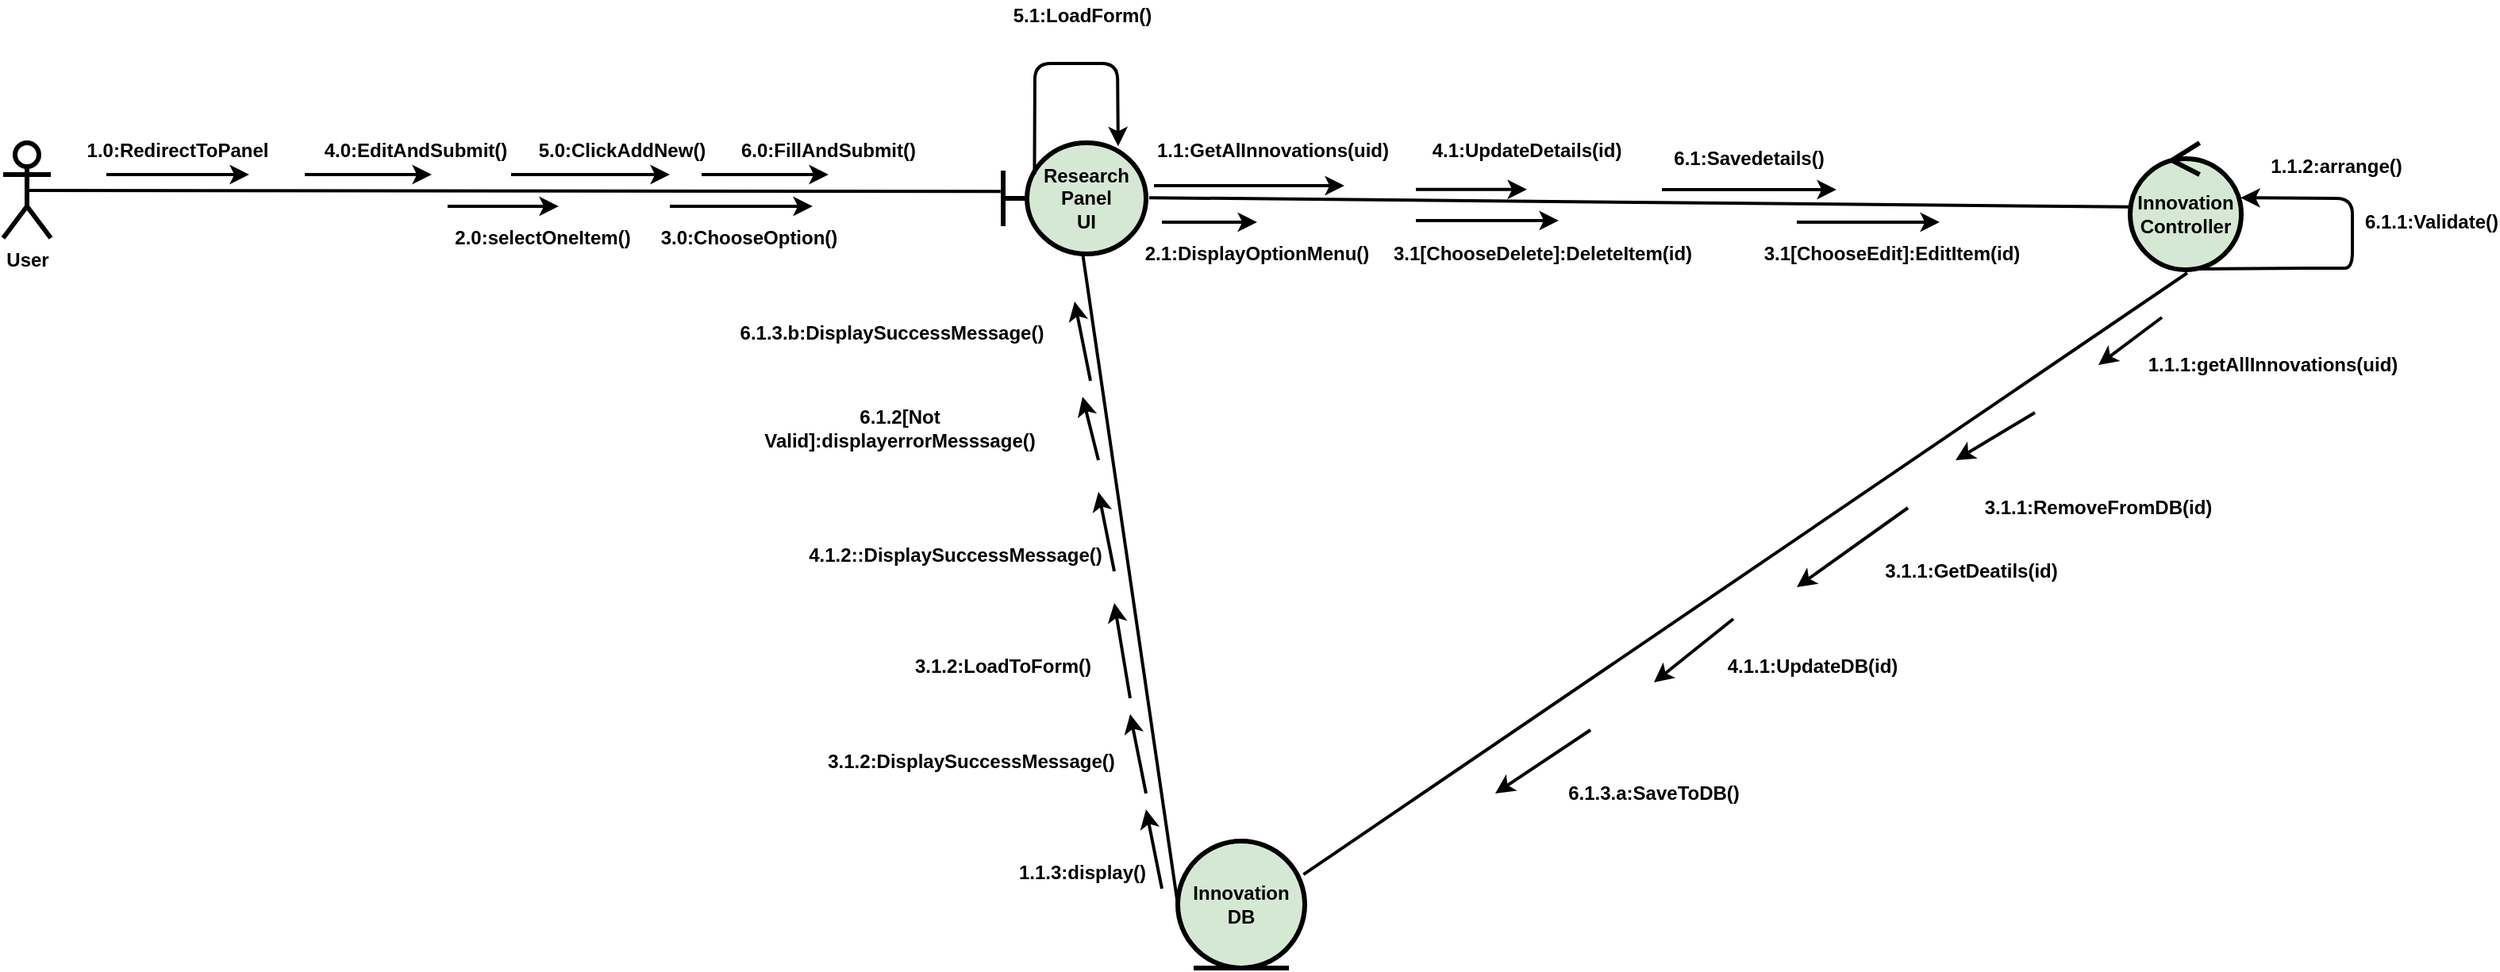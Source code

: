 <mxfile version="14.6.1" type="device"><diagram id="0W9R8FeTO6VWPp34hj9t" name="Page-1"><mxGraphModel dx="1888" dy="1648" grid="1" gridSize="10" guides="1" tooltips="1" connect="1" arrows="1" fold="1" page="1" pageScale="1" pageWidth="850" pageHeight="1100" math="0" shadow="0"><root><mxCell id="0"/><mxCell id="1" parent="0"/><mxCell id="z0TpB5PVw4vDZH0iHn2b-1" value="&lt;b&gt;Research&lt;br&gt;Panel&lt;br&gt;UI&lt;/b&gt;" style="shape=umlBoundary;whiteSpace=wrap;html=1;strokeWidth=3;fillColor=#d5e8d4;" parent="1" vertex="1"><mxGeometry x="330" y="70" width="90" height="70" as="geometry"/></mxCell><mxCell id="z0TpB5PVw4vDZH0iHn2b-2" value="&lt;b&gt;User&lt;/b&gt;" style="shape=umlActor;verticalLabelPosition=bottom;verticalAlign=top;html=1;strokeWidth=3;" parent="1" vertex="1"><mxGeometry x="-300" y="70" width="30" height="60" as="geometry"/></mxCell><mxCell id="z0TpB5PVw4vDZH0iHn2b-3" value="" style="endArrow=none;html=1;exitX=0.5;exitY=0.5;exitDx=0;exitDy=0;exitPerimeter=0;entryX=-0.018;entryY=0.437;entryDx=0;entryDy=0;entryPerimeter=0;strokeWidth=2;" parent="1" source="z0TpB5PVw4vDZH0iHn2b-2" target="z0TpB5PVw4vDZH0iHn2b-1" edge="1"><mxGeometry width="50" height="50" relative="1" as="geometry"><mxPoint x="130" y="120" as="sourcePoint"/><mxPoint x="180" y="70" as="targetPoint"/></mxGeometry></mxCell><mxCell id="z0TpB5PVw4vDZH0iHn2b-4" value="" style="endArrow=classic;html=1;strokeWidth=2;" parent="1" edge="1"><mxGeometry width="50" height="50" relative="1" as="geometry"><mxPoint x="-235" y="90" as="sourcePoint"/><mxPoint x="-145" y="90" as="targetPoint"/></mxGeometry></mxCell><mxCell id="z0TpB5PVw4vDZH0iHn2b-5" value="&lt;b&gt;1.0:RedirectToPanel&lt;/b&gt;" style="text;html=1;strokeColor=none;fillColor=none;align=center;verticalAlign=middle;whiteSpace=wrap;rounded=0;" parent="1" vertex="1"><mxGeometry x="-210" y="65" width="40" height="20" as="geometry"/></mxCell><mxCell id="z0TpB5PVw4vDZH0iHn2b-8" value="&lt;b&gt;Innovation&lt;br&gt;Controller&lt;/b&gt;" style="ellipse;shape=umlControl;whiteSpace=wrap;html=1;strokeWidth=3;fillColor=#d5e8d4;" parent="1" vertex="1"><mxGeometry x="1040" y="70" width="70" height="80" as="geometry"/></mxCell><mxCell id="z0TpB5PVw4vDZH0iHn2b-9" value="" style="endArrow=none;html=1;strokeWidth=2;exitX=1.022;exitY=0.494;exitDx=0;exitDy=0;exitPerimeter=0;entryX=0.023;entryY=0.505;entryDx=0;entryDy=0;entryPerimeter=0;" parent="1" source="z0TpB5PVw4vDZH0iHn2b-1" target="z0TpB5PVw4vDZH0iHn2b-8" edge="1"><mxGeometry width="50" height="50" relative="1" as="geometry"><mxPoint x="530" y="160" as="sourcePoint"/><mxPoint x="580" y="110" as="targetPoint"/></mxGeometry></mxCell><mxCell id="z0TpB5PVw4vDZH0iHn2b-10" value="" style="endArrow=classic;html=1;strokeWidth=2;" parent="1" edge="1"><mxGeometry width="50" height="50" relative="1" as="geometry"><mxPoint x="425" y="97" as="sourcePoint"/><mxPoint x="545" y="97" as="targetPoint"/></mxGeometry></mxCell><mxCell id="z0TpB5PVw4vDZH0iHn2b-11" value="&lt;b&gt;1.1:GetAlInnovations(uid)&lt;/b&gt;" style="text;html=1;strokeColor=none;fillColor=none;align=center;verticalAlign=middle;whiteSpace=wrap;rounded=0;" parent="1" vertex="1"><mxGeometry x="480" y="65" width="40" height="20" as="geometry"/></mxCell><mxCell id="z0TpB5PVw4vDZH0iHn2b-12" value="&lt;b&gt;Innovation DB&lt;/b&gt;" style="ellipse;shape=umlEntity;whiteSpace=wrap;html=1;strokeWidth=3;fillColor=#d5e8d4;" parent="1" vertex="1"><mxGeometry x="440" y="510" width="80" height="80" as="geometry"/></mxCell><mxCell id="z0TpB5PVw4vDZH0iHn2b-13" value="" style="endArrow=none;html=1;strokeWidth=2;entryX=0.514;entryY=1.025;entryDx=0;entryDy=0;entryPerimeter=0;exitX=0.99;exitY=0.263;exitDx=0;exitDy=0;exitPerimeter=0;" parent="1" source="z0TpB5PVw4vDZH0iHn2b-12" target="z0TpB5PVw4vDZH0iHn2b-8" edge="1"><mxGeometry width="50" height="50" relative="1" as="geometry"><mxPoint x="680" y="220" as="sourcePoint"/><mxPoint x="730" y="170" as="targetPoint"/></mxGeometry></mxCell><mxCell id="z0TpB5PVw4vDZH0iHn2b-15" value="&lt;b&gt;1.1.1:getAllInnovations(uid)&lt;/b&gt;" style="text;html=1;strokeColor=none;fillColor=none;align=center;verticalAlign=middle;whiteSpace=wrap;rounded=0;" parent="1" vertex="1"><mxGeometry x="1110" y="200" width="40" height="20" as="geometry"/></mxCell><mxCell id="z0TpB5PVw4vDZH0iHn2b-17" value="&lt;b&gt;1.1.2:arrange()&lt;/b&gt;" style="text;html=1;strokeColor=none;fillColor=none;align=center;verticalAlign=middle;whiteSpace=wrap;rounded=0;" parent="1" vertex="1"><mxGeometry x="1150" y="80" width="40" height="10" as="geometry"/></mxCell><mxCell id="z0TpB5PVw4vDZH0iHn2b-19" value="" style="endArrow=none;html=1;strokeWidth=2;exitX=0;exitY=0.5;exitDx=0;exitDy=0;" parent="1" source="z0TpB5PVw4vDZH0iHn2b-12" target="z0TpB5PVw4vDZH0iHn2b-1" edge="1"><mxGeometry width="50" height="50" relative="1" as="geometry"><mxPoint x="340" y="260" as="sourcePoint"/><mxPoint x="390" y="210" as="targetPoint"/></mxGeometry></mxCell><mxCell id="z0TpB5PVw4vDZH0iHn2b-20" value="" style="endArrow=classic;html=1;strokeWidth=2;" parent="1" edge="1"><mxGeometry width="50" height="50" relative="1" as="geometry"><mxPoint x="430" y="540" as="sourcePoint"/><mxPoint x="420" y="490" as="targetPoint"/></mxGeometry></mxCell><mxCell id="z0TpB5PVw4vDZH0iHn2b-21" value="&lt;b&gt;1.1.3:display()&lt;/b&gt;" style="text;html=1;strokeColor=none;fillColor=none;align=center;verticalAlign=middle;whiteSpace=wrap;rounded=0;" parent="1" vertex="1"><mxGeometry x="360" y="520" width="40" height="20" as="geometry"/></mxCell><mxCell id="z0TpB5PVw4vDZH0iHn2b-24" value="" style="endArrow=classic;html=1;strokeWidth=2;" parent="1" edge="1"><mxGeometry width="50" height="50" relative="1" as="geometry"><mxPoint x="-20" y="110" as="sourcePoint"/><mxPoint x="50" y="110" as="targetPoint"/></mxGeometry></mxCell><mxCell id="z0TpB5PVw4vDZH0iHn2b-25" value="&lt;b&gt;2.0:selectOneItem()&lt;/b&gt;" style="text;html=1;strokeColor=none;fillColor=none;align=center;verticalAlign=middle;whiteSpace=wrap;rounded=0;" parent="1" vertex="1"><mxGeometry x="20" y="120" width="40" height="20" as="geometry"/></mxCell><mxCell id="z0TpB5PVw4vDZH0iHn2b-26" value="" style="endArrow=classic;html=1;strokeWidth=2;" parent="1" edge="1"><mxGeometry width="50" height="50" relative="1" as="geometry"><mxPoint x="430" y="120" as="sourcePoint"/><mxPoint x="490" y="120" as="targetPoint"/></mxGeometry></mxCell><mxCell id="z0TpB5PVw4vDZH0iHn2b-27" value="&lt;b&gt;2.1:DisplayOptionMenu()&lt;/b&gt;" style="text;html=1;strokeColor=none;fillColor=none;align=center;verticalAlign=middle;whiteSpace=wrap;rounded=0;" parent="1" vertex="1"><mxGeometry x="470" y="130" width="40" height="20" as="geometry"/></mxCell><mxCell id="z0TpB5PVw4vDZH0iHn2b-28" value="" style="endArrow=classic;html=1;strokeWidth=2;" parent="1" edge="1"><mxGeometry width="50" height="50" relative="1" as="geometry"><mxPoint x="120" y="110" as="sourcePoint"/><mxPoint x="210" y="110" as="targetPoint"/></mxGeometry></mxCell><mxCell id="z0TpB5PVw4vDZH0iHn2b-30" value="&lt;b&gt;3.0:ChooseOption()&lt;/b&gt;" style="text;html=1;strokeColor=none;fillColor=none;align=center;verticalAlign=middle;whiteSpace=wrap;rounded=0;" parent="1" vertex="1"><mxGeometry x="150" y="120" width="40" height="20" as="geometry"/></mxCell><mxCell id="z0TpB5PVw4vDZH0iHn2b-32" value="" style="endArrow=classic;html=1;strokeWidth=2;" parent="1" edge="1"><mxGeometry width="50" height="50" relative="1" as="geometry"><mxPoint x="590" y="119" as="sourcePoint"/><mxPoint x="680" y="119" as="targetPoint"/></mxGeometry></mxCell><mxCell id="z0TpB5PVw4vDZH0iHn2b-33" value="" style="endArrow=classic;html=1;strokeWidth=2;exitX=0.526;exitY=0.993;exitDx=0;exitDy=0;exitPerimeter=0;entryX=0.994;entryY=0.433;entryDx=0;entryDy=0;entryPerimeter=0;" parent="1" source="z0TpB5PVw4vDZH0iHn2b-8" target="z0TpB5PVw4vDZH0iHn2b-8" edge="1"><mxGeometry width="50" height="50" relative="1" as="geometry"><mxPoint x="1060" y="220" as="sourcePoint"/><mxPoint x="1110" y="170" as="targetPoint"/><Array as="points"><mxPoint x="1160" y="149"/><mxPoint x="1180" y="149"/><mxPoint x="1180" y="105"/></Array></mxGeometry></mxCell><mxCell id="z0TpB5PVw4vDZH0iHn2b-34" value="&lt;b&gt;3.1[ChooseDelete]:DeleteItem(id)&lt;/b&gt;" style="text;html=1;strokeColor=none;fillColor=none;align=center;verticalAlign=middle;whiteSpace=wrap;rounded=0;" parent="1" vertex="1"><mxGeometry x="650" y="130" width="40" height="20" as="geometry"/></mxCell><mxCell id="z0TpB5PVw4vDZH0iHn2b-35" value="" style="endArrow=classic;html=1;strokeWidth=2;" parent="1" edge="1"><mxGeometry width="50" height="50" relative="1" as="geometry"><mxPoint x="1060" y="180" as="sourcePoint"/><mxPoint x="1020" y="210" as="targetPoint"/></mxGeometry></mxCell><mxCell id="z0TpB5PVw4vDZH0iHn2b-36" value="" style="endArrow=classic;html=1;strokeWidth=2;" parent="1" edge="1"><mxGeometry width="50" height="50" relative="1" as="geometry"><mxPoint x="980" y="240" as="sourcePoint"/><mxPoint x="930" y="270" as="targetPoint"/></mxGeometry></mxCell><mxCell id="z0TpB5PVw4vDZH0iHn2b-37" value="&lt;b&gt;3.1.1:RemoveFromDB(id)&lt;/b&gt;" style="text;html=1;strokeColor=none;fillColor=none;align=center;verticalAlign=middle;whiteSpace=wrap;rounded=0;" parent="1" vertex="1"><mxGeometry x="1000" y="290" width="40" height="20" as="geometry"/></mxCell><mxCell id="z0TpB5PVw4vDZH0iHn2b-38" value="" style="endArrow=classic;html=1;strokeWidth=2;" parent="1" edge="1"><mxGeometry width="50" height="50" relative="1" as="geometry"><mxPoint x="420" y="480" as="sourcePoint"/><mxPoint x="410" y="430" as="targetPoint"/></mxGeometry></mxCell><mxCell id="z0TpB5PVw4vDZH0iHn2b-39" value="&lt;b&gt;3.1.2:DisplaySuccessMessage()&lt;/b&gt;" style="text;html=1;strokeColor=none;fillColor=none;align=center;verticalAlign=middle;whiteSpace=wrap;rounded=0;" parent="1" vertex="1"><mxGeometry x="290" y="450" width="40" height="20" as="geometry"/></mxCell><mxCell id="z0TpB5PVw4vDZH0iHn2b-40" value="" style="endArrow=classic;html=1;strokeWidth=2;" parent="1" edge="1"><mxGeometry width="50" height="50" relative="1" as="geometry"><mxPoint x="830" y="120" as="sourcePoint"/><mxPoint x="920" y="120" as="targetPoint"/></mxGeometry></mxCell><mxCell id="z0TpB5PVw4vDZH0iHn2b-41" value="&lt;b&gt;3.1[ChooseEdit]:EditItem(id)&lt;/b&gt;" style="text;html=1;strokeColor=none;fillColor=none;align=center;verticalAlign=middle;whiteSpace=wrap;rounded=0;" parent="1" vertex="1"><mxGeometry x="870" y="130" width="40" height="20" as="geometry"/></mxCell><mxCell id="z0TpB5PVw4vDZH0iHn2b-43" value="" style="endArrow=classic;html=1;strokeWidth=2;" parent="1" edge="1"><mxGeometry width="50" height="50" relative="1" as="geometry"><mxPoint x="900" y="300" as="sourcePoint"/><mxPoint x="830" y="350" as="targetPoint"/></mxGeometry></mxCell><mxCell id="z0TpB5PVw4vDZH0iHn2b-44" value="&lt;b&gt;3.1.1:GetDeatils(id)&lt;/b&gt;" style="text;html=1;strokeColor=none;fillColor=none;align=center;verticalAlign=middle;whiteSpace=wrap;rounded=0;" parent="1" vertex="1"><mxGeometry x="920" y="330" width="40" height="20" as="geometry"/></mxCell><mxCell id="z0TpB5PVw4vDZH0iHn2b-45" value="" style="endArrow=classic;html=1;strokeWidth=2;" parent="1" edge="1"><mxGeometry width="50" height="50" relative="1" as="geometry"><mxPoint x="410" y="420" as="sourcePoint"/><mxPoint x="400" y="360" as="targetPoint"/></mxGeometry></mxCell><mxCell id="z0TpB5PVw4vDZH0iHn2b-46" value="&lt;b&gt;3.1.2:LoadToForm()&lt;/b&gt;" style="text;html=1;strokeColor=none;fillColor=none;align=center;verticalAlign=middle;whiteSpace=wrap;rounded=0;" parent="1" vertex="1"><mxGeometry x="310" y="390" width="40" height="20" as="geometry"/></mxCell><mxCell id="z0TpB5PVw4vDZH0iHn2b-47" value="" style="endArrow=classic;html=1;strokeWidth=2;" parent="1" edge="1"><mxGeometry width="50" height="50" relative="1" as="geometry"><mxPoint x="-110" y="90" as="sourcePoint"/><mxPoint x="-30" y="90" as="targetPoint"/></mxGeometry></mxCell><mxCell id="z0TpB5PVw4vDZH0iHn2b-48" value="&lt;b&gt;4.0:EditAndSubmit()&lt;/b&gt;" style="text;html=1;strokeColor=none;fillColor=none;align=center;verticalAlign=middle;whiteSpace=wrap;rounded=0;" parent="1" vertex="1"><mxGeometry x="-60" y="65" width="40" height="20" as="geometry"/></mxCell><mxCell id="z0TpB5PVw4vDZH0iHn2b-51" value="" style="endArrow=classic;html=1;strokeWidth=2;" parent="1" edge="1"><mxGeometry width="50" height="50" relative="1" as="geometry"><mxPoint x="590" y="99.41" as="sourcePoint"/><mxPoint x="660" y="99.41" as="targetPoint"/></mxGeometry></mxCell><mxCell id="z0TpB5PVw4vDZH0iHn2b-52" value="&lt;b&gt;4.1:UpdateDetails(id)&lt;/b&gt;" style="text;html=1;strokeColor=none;fillColor=none;align=center;verticalAlign=middle;whiteSpace=wrap;rounded=0;" parent="1" vertex="1"><mxGeometry x="640" y="65" width="40" height="20" as="geometry"/></mxCell><mxCell id="z0TpB5PVw4vDZH0iHn2b-53" value="" style="endArrow=classic;html=1;strokeWidth=2;" parent="1" edge="1"><mxGeometry width="50" height="50" relative="1" as="geometry"><mxPoint x="790" y="370" as="sourcePoint"/><mxPoint x="740" y="410" as="targetPoint"/></mxGeometry></mxCell><mxCell id="z0TpB5PVw4vDZH0iHn2b-54" value="&lt;b&gt;4.1.1:UpdateDB(id)&lt;/b&gt;" style="text;html=1;strokeColor=none;fillColor=none;align=center;verticalAlign=middle;whiteSpace=wrap;rounded=0;" parent="1" vertex="1"><mxGeometry x="820" y="390" width="40" height="20" as="geometry"/></mxCell><mxCell id="z0TpB5PVw4vDZH0iHn2b-57" value="" style="endArrow=classic;html=1;strokeWidth=2;" parent="1" edge="1"><mxGeometry width="50" height="50" relative="1" as="geometry"><mxPoint x="400" y="340" as="sourcePoint"/><mxPoint x="390" y="290" as="targetPoint"/></mxGeometry></mxCell><mxCell id="z0TpB5PVw4vDZH0iHn2b-59" value="&lt;b&gt;4.1.2::DisplaySuccessMessage()&lt;/b&gt;" style="text;html=1;strokeColor=none;fillColor=none;align=center;verticalAlign=middle;whiteSpace=wrap;rounded=0;" parent="1" vertex="1"><mxGeometry x="280" y="320" width="40" height="20" as="geometry"/></mxCell><mxCell id="z0TpB5PVw4vDZH0iHn2b-60" value="" style="endArrow=classic;html=1;strokeWidth=2;" parent="1" edge="1"><mxGeometry width="50" height="50" relative="1" as="geometry"><mxPoint x="20" y="90" as="sourcePoint"/><mxPoint x="120" y="90" as="targetPoint"/></mxGeometry></mxCell><mxCell id="z0TpB5PVw4vDZH0iHn2b-62" value="&lt;b&gt;5.0:ClickAddNew()&lt;/b&gt;" style="text;html=1;strokeColor=none;fillColor=none;align=center;verticalAlign=middle;whiteSpace=wrap;rounded=0;" parent="1" vertex="1"><mxGeometry x="70" y="65" width="40" height="20" as="geometry"/></mxCell><mxCell id="z0TpB5PVw4vDZH0iHn2b-63" value="" style="endArrow=classic;html=1;strokeWidth=2;exitX=0.219;exitY=0.283;exitDx=0;exitDy=0;exitPerimeter=0;entryX=0.805;entryY=0.031;entryDx=0;entryDy=0;entryPerimeter=0;" parent="1" source="z0TpB5PVw4vDZH0iHn2b-1" target="z0TpB5PVw4vDZH0iHn2b-1" edge="1"><mxGeometry width="50" height="50" relative="1" as="geometry"><mxPoint x="340" y="20" as="sourcePoint"/><mxPoint x="390" y="-30" as="targetPoint"/><Array as="points"><mxPoint x="350" y="20"/><mxPoint x="402" y="20"/></Array></mxGeometry></mxCell><mxCell id="z0TpB5PVw4vDZH0iHn2b-64" value="&lt;b&gt;5.1:LoadForm()&lt;/b&gt;" style="text;html=1;strokeColor=none;fillColor=none;align=center;verticalAlign=middle;whiteSpace=wrap;rounded=0;" parent="1" vertex="1"><mxGeometry x="360" y="-20" width="40" height="20" as="geometry"/></mxCell><mxCell id="z0TpB5PVw4vDZH0iHn2b-65" value="" style="endArrow=classic;html=1;strokeWidth=2;" parent="1" edge="1"><mxGeometry width="50" height="50" relative="1" as="geometry"><mxPoint x="140" y="90" as="sourcePoint"/><mxPoint x="220" y="90" as="targetPoint"/></mxGeometry></mxCell><mxCell id="z0TpB5PVw4vDZH0iHn2b-66" value="&lt;b&gt;6.0:FillAndSubmit()&lt;/b&gt;" style="text;html=1;strokeColor=none;fillColor=none;align=center;verticalAlign=middle;whiteSpace=wrap;rounded=0;" parent="1" vertex="1"><mxGeometry x="200" y="65" width="40" height="20" as="geometry"/></mxCell><mxCell id="z0TpB5PVw4vDZH0iHn2b-68" value="" style="endArrow=classic;html=1;strokeWidth=2;" parent="1" edge="1"><mxGeometry width="50" height="50" relative="1" as="geometry"><mxPoint x="745" y="99.5" as="sourcePoint"/><mxPoint x="855" y="99.5" as="targetPoint"/><Array as="points"><mxPoint x="845" y="99.5"/></Array></mxGeometry></mxCell><mxCell id="z0TpB5PVw4vDZH0iHn2b-69" value="&lt;b&gt;6.1:Savedetails()&lt;/b&gt;" style="text;html=1;strokeColor=none;fillColor=none;align=center;verticalAlign=middle;whiteSpace=wrap;rounded=0;" parent="1" vertex="1"><mxGeometry x="770" y="70" width="60" height="20" as="geometry"/></mxCell><mxCell id="z0TpB5PVw4vDZH0iHn2b-70" value="&lt;b&gt;6.1.1:Validate()&lt;/b&gt;" style="text;html=1;strokeColor=none;fillColor=none;align=center;verticalAlign=middle;whiteSpace=wrap;rounded=0;" parent="1" vertex="1"><mxGeometry x="1210" y="110" width="40" height="20" as="geometry"/></mxCell><mxCell id="z0TpB5PVw4vDZH0iHn2b-72" value="" style="endArrow=classic;html=1;strokeWidth=2;" parent="1" edge="1"><mxGeometry width="50" height="50" relative="1" as="geometry"><mxPoint x="390" y="270" as="sourcePoint"/><mxPoint x="380" y="230" as="targetPoint"/></mxGeometry></mxCell><mxCell id="z0TpB5PVw4vDZH0iHn2b-73" value="&lt;b&gt;6.1.2[Not Valid]:displayerrorMesssage()&lt;/b&gt;" style="text;html=1;strokeColor=none;fillColor=none;align=center;verticalAlign=middle;whiteSpace=wrap;rounded=0;" parent="1" vertex="1"><mxGeometry x="170" y="240" width="190" height="20" as="geometry"/></mxCell><mxCell id="z0TpB5PVw4vDZH0iHn2b-74" value="" style="endArrow=classic;html=1;strokeWidth=2;" parent="1" edge="1"><mxGeometry width="50" height="50" relative="1" as="geometry"><mxPoint x="700" y="440" as="sourcePoint"/><mxPoint x="640" y="480" as="targetPoint"/></mxGeometry></mxCell><mxCell id="z0TpB5PVw4vDZH0iHn2b-75" value="&lt;b&gt;6.1.3.a:SaveToDB()&lt;/b&gt;" style="text;html=1;strokeColor=none;fillColor=none;align=center;verticalAlign=middle;whiteSpace=wrap;rounded=0;" parent="1" vertex="1"><mxGeometry x="720" y="470" width="40" height="20" as="geometry"/></mxCell><mxCell id="z0TpB5PVw4vDZH0iHn2b-76" value="" style="endArrow=classic;html=1;strokeWidth=2;" parent="1" edge="1"><mxGeometry width="50" height="50" relative="1" as="geometry"><mxPoint x="385" y="220" as="sourcePoint"/><mxPoint x="375" y="170" as="targetPoint"/></mxGeometry></mxCell><mxCell id="z0TpB5PVw4vDZH0iHn2b-78" value="&lt;b&gt;6.1.3.b:DisplaySuccessMessage()&lt;/b&gt;" style="text;html=1;strokeColor=none;fillColor=none;align=center;verticalAlign=middle;whiteSpace=wrap;rounded=0;" parent="1" vertex="1"><mxGeometry x="240" y="180" width="40" height="20" as="geometry"/></mxCell></root></mxGraphModel></diagram></mxfile>